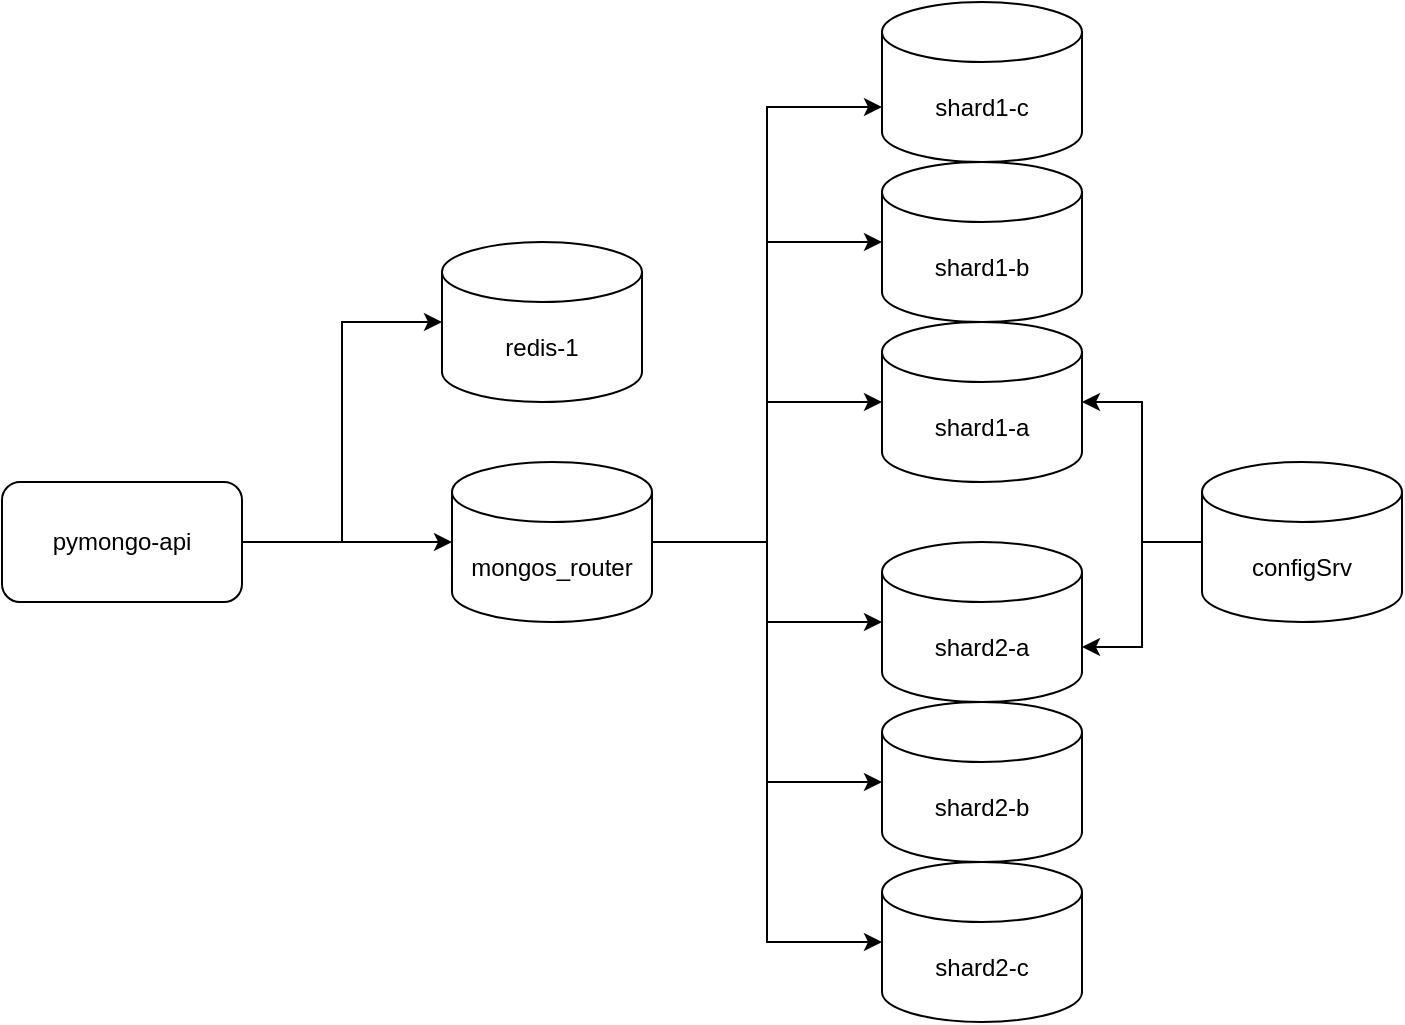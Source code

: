 <mxfile version="24.7.13">
  <diagram name="Page-1" id="-H_mtQnk-PTXWXPvYvuk">
    <mxGraphModel dx="1242" dy="819" grid="1" gridSize="10" guides="1" tooltips="1" connect="1" arrows="1" fold="1" page="1" pageScale="1" pageWidth="1169" pageHeight="827" math="0" shadow="0">
      <root>
        <mxCell id="0" />
        <mxCell id="1" parent="0" />
        <mxCell id="2m5MttFyxwVp2FTgYbc--2" value="" style="edgeStyle=orthogonalEdgeStyle;rounded=0;orthogonalLoop=1;jettySize=auto;html=1;entryX=0;entryY=0.5;entryDx=0;entryDy=0;entryPerimeter=0;" parent="1" source="zA23MoTUsTF4_91t8viU-2" target="Rt-tff11rfNMs8t3kkkn-1" edge="1">
          <mxGeometry relative="1" as="geometry" />
        </mxCell>
        <mxCell id="2m5MttFyxwVp2FTgYbc--3" value="" style="edgeStyle=orthogonalEdgeStyle;rounded=0;orthogonalLoop=1;jettySize=auto;html=1;entryX=0;entryY=0.5;entryDx=0;entryDy=0;entryPerimeter=0;" parent="1" source="zA23MoTUsTF4_91t8viU-2" target="2m5MttFyxwVp2FTgYbc--1" edge="1">
          <mxGeometry relative="1" as="geometry" />
        </mxCell>
        <mxCell id="2m5MttFyxwVp2FTgYbc--5" value="" style="edgeStyle=orthogonalEdgeStyle;rounded=0;orthogonalLoop=1;jettySize=auto;html=1;entryX=0;entryY=0.5;entryDx=0;entryDy=0;entryPerimeter=0;" parent="1" source="zA23MoTUsTF4_91t8viU-2" target="2m5MttFyxwVp2FTgYbc--4" edge="1">
          <mxGeometry relative="1" as="geometry" />
        </mxCell>
        <mxCell id="zA23MoTUsTF4_91t8viU-2" value="mongos_router" style="shape=cylinder3;whiteSpace=wrap;html=1;boundedLbl=1;backgroundOutline=1;size=15;" parent="1" vertex="1">
          <mxGeometry x="525" y="290" width="100" height="80" as="geometry" />
        </mxCell>
        <mxCell id="zA23MoTUsTF4_91t8viU-3" value="pymongo-api" style="rounded=1;whiteSpace=wrap;html=1;" parent="1" vertex="1">
          <mxGeometry x="300" y="300" width="120" height="60" as="geometry" />
        </mxCell>
        <mxCell id="zA23MoTUsTF4_91t8viU-4" style="edgeStyle=orthogonalEdgeStyle;rounded=0;orthogonalLoop=1;jettySize=auto;html=1;exitX=1;exitY=0.5;exitDx=0;exitDy=0;entryX=0;entryY=0.5;entryDx=0;entryDy=0;entryPerimeter=0;" parent="1" source="zA23MoTUsTF4_91t8viU-3" target="zA23MoTUsTF4_91t8viU-2" edge="1">
          <mxGeometry relative="1" as="geometry" />
        </mxCell>
        <mxCell id="2m5MttFyxwVp2FTgYbc--1" value="shard1-a" style="shape=cylinder3;whiteSpace=wrap;html=1;boundedLbl=1;backgroundOutline=1;size=15;" parent="1" vertex="1">
          <mxGeometry x="740" y="220" width="100" height="80" as="geometry" />
        </mxCell>
        <mxCell id="2m5MttFyxwVp2FTgYbc--4" value="shard2-a" style="shape=cylinder3;whiteSpace=wrap;html=1;boundedLbl=1;backgroundOutline=1;size=15;" parent="1" vertex="1">
          <mxGeometry x="740" y="330" width="100" height="80" as="geometry" />
        </mxCell>
        <mxCell id="2m5MttFyxwVp2FTgYbc--6" value="configSrv" style="shape=cylinder3;whiteSpace=wrap;html=1;boundedLbl=1;backgroundOutline=1;size=15;" parent="1" vertex="1">
          <mxGeometry x="900" y="290" width="100" height="80" as="geometry" />
        </mxCell>
        <mxCell id="2m5MttFyxwVp2FTgYbc--7" style="edgeStyle=orthogonalEdgeStyle;rounded=0;orthogonalLoop=1;jettySize=auto;html=1;entryX=1;entryY=0.5;entryDx=0;entryDy=0;entryPerimeter=0;" parent="1" source="2m5MttFyxwVp2FTgYbc--6" target="2m5MttFyxwVp2FTgYbc--1" edge="1">
          <mxGeometry relative="1" as="geometry" />
        </mxCell>
        <mxCell id="2m5MttFyxwVp2FTgYbc--8" style="edgeStyle=orthogonalEdgeStyle;rounded=0;orthogonalLoop=1;jettySize=auto;html=1;entryX=1;entryY=0;entryDx=0;entryDy=52.5;entryPerimeter=0;" parent="1" source="2m5MttFyxwVp2FTgYbc--6" target="2m5MttFyxwVp2FTgYbc--4" edge="1">
          <mxGeometry relative="1" as="geometry" />
        </mxCell>
        <mxCell id="Rt-tff11rfNMs8t3kkkn-1" value="shard1-b" style="shape=cylinder3;whiteSpace=wrap;html=1;boundedLbl=1;backgroundOutline=1;size=15;" vertex="1" parent="1">
          <mxGeometry x="740" y="140" width="100" height="80" as="geometry" />
        </mxCell>
        <mxCell id="Rt-tff11rfNMs8t3kkkn-2" value="shard1-c" style="shape=cylinder3;whiteSpace=wrap;html=1;boundedLbl=1;backgroundOutline=1;size=15;" vertex="1" parent="1">
          <mxGeometry x="740" y="60" width="100" height="80" as="geometry" />
        </mxCell>
        <mxCell id="Rt-tff11rfNMs8t3kkkn-3" value="shard2-b" style="shape=cylinder3;whiteSpace=wrap;html=1;boundedLbl=1;backgroundOutline=1;size=15;" vertex="1" parent="1">
          <mxGeometry x="740" y="410" width="100" height="80" as="geometry" />
        </mxCell>
        <mxCell id="Rt-tff11rfNMs8t3kkkn-4" value="shard2-c" style="shape=cylinder3;whiteSpace=wrap;html=1;boundedLbl=1;backgroundOutline=1;size=15;" vertex="1" parent="1">
          <mxGeometry x="740" y="490" width="100" height="80" as="geometry" />
        </mxCell>
        <mxCell id="Rt-tff11rfNMs8t3kkkn-5" style="edgeStyle=orthogonalEdgeStyle;rounded=0;orthogonalLoop=1;jettySize=auto;html=1;entryX=0;entryY=0;entryDx=0;entryDy=52.5;entryPerimeter=0;" edge="1" parent="1" source="zA23MoTUsTF4_91t8viU-2" target="Rt-tff11rfNMs8t3kkkn-2">
          <mxGeometry relative="1" as="geometry" />
        </mxCell>
        <mxCell id="Rt-tff11rfNMs8t3kkkn-6" style="edgeStyle=orthogonalEdgeStyle;rounded=0;orthogonalLoop=1;jettySize=auto;html=1;entryX=0;entryY=0.5;entryDx=0;entryDy=0;entryPerimeter=0;" edge="1" parent="1" source="zA23MoTUsTF4_91t8viU-2" target="Rt-tff11rfNMs8t3kkkn-3">
          <mxGeometry relative="1" as="geometry" />
        </mxCell>
        <mxCell id="Rt-tff11rfNMs8t3kkkn-7" style="edgeStyle=orthogonalEdgeStyle;rounded=0;orthogonalLoop=1;jettySize=auto;html=1;entryX=0;entryY=0.5;entryDx=0;entryDy=0;entryPerimeter=0;" edge="1" parent="1" source="zA23MoTUsTF4_91t8viU-2" target="Rt-tff11rfNMs8t3kkkn-4">
          <mxGeometry relative="1" as="geometry" />
        </mxCell>
        <mxCell id="Rt-tff11rfNMs8t3kkkn-8" value="redis-1" style="shape=cylinder3;whiteSpace=wrap;html=1;boundedLbl=1;backgroundOutline=1;size=15;" vertex="1" parent="1">
          <mxGeometry x="520" y="180" width="100" height="80" as="geometry" />
        </mxCell>
        <mxCell id="Rt-tff11rfNMs8t3kkkn-9" style="edgeStyle=orthogonalEdgeStyle;rounded=0;orthogonalLoop=1;jettySize=auto;html=1;entryX=0;entryY=0.5;entryDx=0;entryDy=0;entryPerimeter=0;" edge="1" parent="1" source="zA23MoTUsTF4_91t8viU-3" target="Rt-tff11rfNMs8t3kkkn-8">
          <mxGeometry relative="1" as="geometry" />
        </mxCell>
      </root>
    </mxGraphModel>
  </diagram>
</mxfile>
